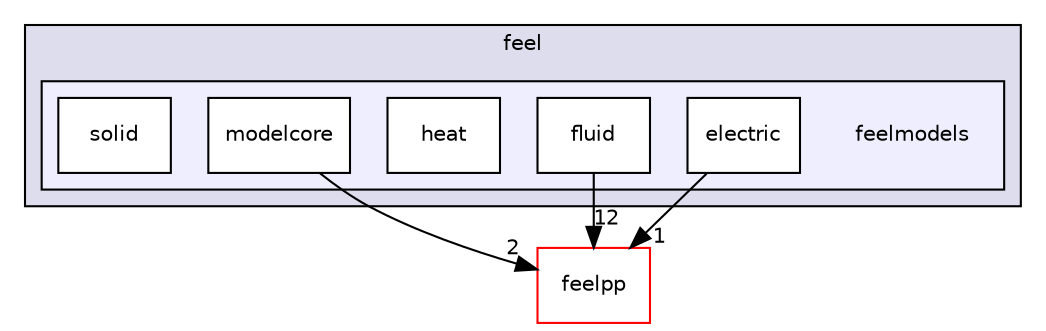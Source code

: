 digraph "/home/runner/work/feelpp/feelpp/toolboxes/feel/feelmodels" {
  compound=true
  node [ fontsize="10", fontname="Helvetica"];
  edge [ labelfontsize="10", labelfontname="Helvetica"];
  subgraph clusterdir_8376fd919d814f8832f4b02c35fe6e7c {
    graph [ bgcolor="#ddddee", pencolor="black", label="feel" fontname="Helvetica", fontsize="10", URL="dir_8376fd919d814f8832f4b02c35fe6e7c.html"]
  subgraph clusterdir_54eb110a0490902ff309094075525fc9 {
    graph [ bgcolor="#eeeeff", pencolor="black", label="" URL="dir_54eb110a0490902ff309094075525fc9.html"];
    dir_54eb110a0490902ff309094075525fc9 [shape=plaintext label="feelmodels"];
    dir_c57732ed23dc3b01bf44b5fbe95d14f7 [shape=box label="electric" color="black" fillcolor="white" style="filled" URL="dir_c57732ed23dc3b01bf44b5fbe95d14f7.html"];
    dir_5722ddd198ee32bd64bda56e78a97877 [shape=box label="fluid" color="black" fillcolor="white" style="filled" URL="dir_5722ddd198ee32bd64bda56e78a97877.html"];
    dir_f35ff70e894d16f8af6447700ed819dc [shape=box label="heat" color="black" fillcolor="white" style="filled" URL="dir_f35ff70e894d16f8af6447700ed819dc.html"];
    dir_dea2f840933db37d8d7fe2fd193f98c8 [shape=box label="modelcore" color="black" fillcolor="white" style="filled" URL="dir_dea2f840933db37d8d7fe2fd193f98c8.html"];
    dir_131c83556db37b45d88be5c6fb48541d [shape=box label="solid" color="black" fillcolor="white" style="filled" URL="dir_131c83556db37b45d88be5c6fb48541d.html"];
  }
  }
  dir_58d06d4a5699d8c5c3ef959b17fcd092 [shape=box label="feelpp" fillcolor="white" style="filled" color="red" URL="dir_58d06d4a5699d8c5c3ef959b17fcd092.html"];
  dir_5722ddd198ee32bd64bda56e78a97877->dir_58d06d4a5699d8c5c3ef959b17fcd092 [headlabel="12", labeldistance=1.5 headhref="dir_000013_000000.html"];
  dir_c57732ed23dc3b01bf44b5fbe95d14f7->dir_58d06d4a5699d8c5c3ef959b17fcd092 [headlabel="1", labeldistance=1.5 headhref="dir_000011_000000.html"];
  dir_dea2f840933db37d8d7fe2fd193f98c8->dir_58d06d4a5699d8c5c3ef959b17fcd092 [headlabel="2", labeldistance=1.5 headhref="dir_000010_000000.html"];
}
